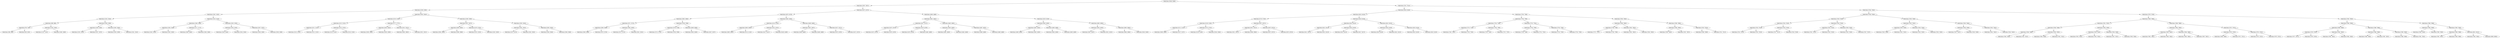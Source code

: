 digraph G{
530385233 [label="Node{data=[5048, 5048]}"]
530385233 -> 1516025374
1516025374 [label="Node{data=[3567, 3567]}"]
1516025374 -> 1223564199
1223564199 [label="Node{data=[2509, 2509]}"]
1223564199 -> 196100287
196100287 [label="Node{data=[1942, 1942]}"]
196100287 -> 2089813785
2089813785 [label="Node{data=[1934, 1934]}"]
2089813785 -> 1136894675
1136894675 [label="Node{data=[986, 986]}"]
1136894675 -> 2076748335
2076748335 [label="Node{data=[793, 793]}"]
2076748335 -> 1920251985
1920251985 [label="Node{data=[586, 586]}"]
2076748335 -> 237027785
237027785 [label="Node{data=[835, 835]}"]
1136894675 -> 1345007588
1345007588 [label="Node{data=[1264, 1264]}"]
1345007588 -> 1846312476
1846312476 [label="Node{data=[1191, 1191]}"]
1345007588 -> 971896252
971896252 [label="Node{data=[1669, 1669]}"]
2089813785 -> 835409345
835409345 [label="Node{data=[1938, 1938]}"]
835409345 -> 940967955
940967955 [label="Node{data=[1936, 1936]}"]
940967955 -> 904363411
904363411 [label="Node{data=[1935, 1935]}"]
940967955 -> 1676754566
1676754566 [label="Node{data=[1937, 1937]}"]
835409345 -> 150936164
150936164 [label="Node{data=[1940, 1940]}"]
150936164 -> 10604024
10604024 [label="Node{data=[1939, 1939]}"]
150936164 -> 237253530
237253530 [label="Node{data=[1941, 1941]}"]
196100287 -> 1682651606
1682651606 [label="Node{data=[2416, 2416]}"]
1682651606 -> 337060609
337060609 [label="Node{data=[1946, 1946]}"]
337060609 -> 441967222
441967222 [label="Node{data=[1944, 1944]}"]
441967222 -> 901818949
901818949 [label="Node{data=[1943, 1943]}"]
441967222 -> 142127266
142127266 [label="Node{data=[1945, 1945]}"]
337060609 -> 635078023
635078023 [label="Node{data=[2117, 2117]}"]
635078023 -> 12293912
12293912 [label="Node{data=[2085, 2085]}"]
635078023 -> 815368136
815368136 [label="Node{data=[2366, 2366]}"]
1682651606 -> 2099891417
2099891417 [label="Node{data=[2505, 2505]}"]
2099891417 -> 204380230
204380230 [label="Node{data=[2503, 2503]}"]
204380230 -> 1358024076
1358024076 [label="Node{data=[2444, 2444]}"]
204380230 -> 740997021
740997021 [label="Node{data=[2504, 2504]}"]
2099891417 -> 534178245
534178245 [label="Node{data=[2507, 2507]}"]
534178245 -> 1732423377
1732423377 [label="Node{data=[2506, 2506]}"]
534178245 -> 964792856
964792856 [label="Node{data=[2508, 2508]}"]
1223564199 -> 1089363178
1089363178 [label="Node{data=[2943, 2943]}"]
1089363178 -> 1759387123
1759387123 [label="Node{data=[2519, 2519]}"]
1759387123 -> 446169631
446169631 [label="Node{data=[2513, 2513]}"]
446169631 -> 800866822
800866822 [label="Node{data=[2511, 2511]}"]
800866822 -> 487014935
487014935 [label="Node{data=[2510, 2510]}"]
800866822 -> 95348161
95348161 [label="Node{data=[2512, 2512]}"]
446169631 -> 1610389393
1610389393 [label="Node{data=[2515, 2515]}"]
1610389393 -> 312300058
312300058 [label="Node{data=[2514, 2514]}"]
1610389393 -> 892190116
892190116 [label="Node{data=[2516, 2516]}"]
1759387123 -> 1205847597
1205847597 [label="Node{data=[2777, 2777]}"]
1205847597 -> 2091155800
2091155800 [label="Node{data=[2642, 2642]}"]
2091155800 -> 72421716
72421716 [label="Node{data=[2580, 2580]}"]
2091155800 -> 1548307687
1548307687 [label="Node{data=[2659, 2659]}"]
1205847597 -> 1704859629
1704859629 [label="Node{data=[2912, 2912]}"]
1704859629 -> 1038672967
1038672967 [label="Node{data=[2862, 2862]}"]
1704859629 -> 834636063
834636063 [label="Node{data=[2921, 2921]}"]
1089363178 -> 654820795
654820795 [label="Node{data=[3390, 3390]}"]
654820795 -> 842244041
842244041 [label="Node{data=[3027, 3027]}"]
842244041 -> 1216581396
1216581396 [label="Node{data=[2995, 2995]}"]
1216581396 -> 87621738
87621738 [label="Node{data=[2994, 2994]}"]
1216581396 -> 470431595
470431595 [label="Node{data=[2996, 2996]}"]
842244041 -> 845754100
845754100 [label="Node{data=[3276, 3276]}"]
845754100 -> 1724312706
1724312706 [label="Node{data=[3253, 3253]}"]
845754100 -> 724671072
724671072 [label="Node{data=[3283, 3283]}"]
654820795 -> 1724727554
1724727554 [label="Node{data=[3563, 3563]}"]
1724727554 -> 489217441
489217441 [label="Node{data=[3561, 3561]}"]
489217441 -> 1281069178
1281069178 [label="Node{data=[3475, 3475]}"]
489217441 -> 1797185803
1797185803 [label="Node{data=[3562, 3562]}"]
1724727554 -> 1742170171
1742170171 [label="Node{data=[3565, 3565]}"]
1742170171 -> 1019831477
1019831477 [label="Node{data=[3564, 3564]}"]
1742170171 -> 746715926
746715926 [label="Node{data=[3566, 3566]}"]
1516025374 -> 814432564
814432564 [label="Node{data=[4473, 4473]}"]
814432564 -> 1816228270
1816228270 [label="Node{data=[4070, 4070]}"]
1816228270 -> 467291231
467291231 [label="Node{data=[3683, 3683]}"]
467291231 -> 941641081
941641081 [label="Node{data=[3571, 3571]}"]
941641081 -> 1380460968
1380460968 [label="Node{data=[3569, 3569]}"]
1380460968 -> 895745614
895745614 [label="Node{data=[3568, 3568]}"]
1380460968 -> 2090005513
2090005513 [label="Node{data=[3570, 3570]}"]
941641081 -> 1189295463
1189295463 [label="Node{data=[3602, 3602]}"]
1189295463 -> 1433751930
1433751930 [label="Node{data=[3572, 3572]}"]
1189295463 -> 2144228372
2144228372 [label="Node{data=[3631, 3631]}"]
467291231 -> 337102168
337102168 [label="Node{data=[3788, 3788]}"]
337102168 -> 1258324656
1258324656 [label="Node{data=[3738, 3738]}"]
1258324656 -> 880931883
880931883 [label="Node{data=[3723, 3723]}"]
1258324656 -> 962750555
962750555 [label="Node{data=[3768, 3768]}"]
337102168 -> 334841642
334841642 [label="Node{data=[4008, 4008]}"]
334841642 -> 1554993894
1554993894 [label="Node{data=[3826, 3826]}"]
334841642 -> 1739904500
1739904500 [label="Node{data=[4037, 4037]}"]
1816228270 -> 1295927785
1295927785 [label="Node{data=[4465, 4465]}"]
1295927785 -> 1951107955
1951107955 [label="Node{data=[4154, 4154]}"]
1951107955 -> 1381359486
1381359486 [label="Node{data=[4093, 4093]}"]
1381359486 -> 328186805
328186805 [label="Node{data=[4085, 4085]}"]
1381359486 -> 750901548
750901548 [label="Node{data=[4114, 4114]}"]
1951107955 -> 83480532
83480532 [label="Node{data=[4415, 4415]}"]
83480532 -> 2024496666
2024496666 [label="Node{data=[4411, 4411]}"]
83480532 -> 370610345
370610345 [label="Node{data=[4438, 4438]}"]
1295927785 -> 884847614
884847614 [label="Node{data=[4469, 4469]}"]
884847614 -> 2121293266
2121293266 [label="Node{data=[4467, 4467]}"]
2121293266 -> 1544128392
1544128392 [label="Node{data=[4466, 4466]}"]
2121293266 -> 1924482808
1924482808 [label="Node{data=[4468, 4468]}"]
884847614 -> 726542611
726542611 [label="Node{data=[4471, 4471]}"]
726542611 -> 1462529893
1462529893 [label="Node{data=[4470, 4470]}"]
726542611 -> 1191811023
1191811023 [label="Node{data=[4472, 4472]}"]
814432564 -> 525572944
525572944 [label="Node{data=[4489, 4489]}"]
525572944 -> 1167015704
1167015704 [label="Node{data=[4481, 4481]}"]
1167015704 -> 1911302027
1911302027 [label="Node{data=[4477, 4477]}"]
1911302027 -> 2052092310
2052092310 [label="Node{data=[4475, 4475]}"]
2052092310 -> 2044390551
2044390551 [label="Node{data=[4474, 4474]}"]
2052092310 -> 1167158091
1167158091 [label="Node{data=[4476, 4476]}"]
1911302027 -> 1431424013
1431424013 [label="Node{data=[4479, 4479]}"]
1431424013 -> 745855984
745855984 [label="Node{data=[4478, 4478]}"]
1431424013 -> 40117437
40117437 [label="Node{data=[4480, 4480]}"]
1167015704 -> 1281481865
1281481865 [label="Node{data=[4485, 4485]}"]
1281481865 -> 395006124
395006124 [label="Node{data=[4483, 4483]}"]
395006124 -> 489333494
489333494 [label="Node{data=[4482, 4482]}"]
395006124 -> 1044917282
1044917282 [label="Node{data=[4484, 4484]}"]
1281481865 -> 2081372918
2081372918 [label="Node{data=[4487, 4487]}"]
2081372918 -> 827071467
827071467 [label="Node{data=[4486, 4486]}"]
2081372918 -> 2033787430
2033787430 [label="Node{data=[4488, 4488]}"]
525572944 -> 107948063
107948063 [label="Node{data=[4529, 4529]}"]
107948063 -> 53635758
53635758 [label="Node{data=[4493, 4493]}"]
53635758 -> 1383119456
1383119456 [label="Node{data=[4491, 4491]}"]
1383119456 -> 1651022362
1651022362 [label="Node{data=[4490, 4490]}"]
1383119456 -> 498629016
498629016 [label="Node{data=[4492, 4492]}"]
53635758 -> 223283099
223283099 [label="Node{data=[4496, 4496]}"]
223283099 -> 1522208744
1522208744 [label="Node{data=[4494, 4494]}"]
223283099 -> 2091247343
2091247343 [label="Node{data=[4499, 4499]}"]
107948063 -> 571417690
571417690 [label="Node{data=[4963, 4963]}"]
571417690 -> 1468636255
1468636255 [label="Node{data=[4835, 4835]}"]
1468636255 -> 1431248137
1431248137 [label="Node{data=[4587, 4587]}"]
1468636255 -> 109976529
109976529 [label="Node{data=[4912, 4912]}"]
571417690 -> 1568195246
1568195246 [label="Node{data=[4965, 4965]}"]
1568195246 -> 1174984250
1174984250 [label="Node{data=[4964, 4964]}"]
1568195246 -> 1803697319
1803697319 [label="Node{data=[5040, 5040]}"]
530385233 -> 497345173
497345173 [label="Node{data=[7812, 7812]}"]
497345173 -> 114437693
114437693 [label="Node{data=[6426, 6426]}"]
114437693 -> 116097499
116097499 [label="Node{data=[6410, 6410]}"]
116097499 -> 2088166053
2088166053 [label="Node{data=[5720, 5720]}"]
2088166053 -> 1182533620
1182533620 [label="Node{data=[5228, 5228]}"]
1182533620 -> 1372089024
1372089024 [label="Node{data=[5121, 5121]}"]
1372089024 -> 192404603
192404603 [label="Node{data=[5089, 5089]}"]
1372089024 -> 1079997562
1079997562 [label="Node{data=[5227, 5227]}"]
1182533620 -> 1723504674
1723504674 [label="Node{data=[5274, 5274]}"]
1723504674 -> 1949724767
1949724767 [label="Node{data=[5229, 5229]}"]
1723504674 -> 1092091558
1092091558 [label="Node{data=[5564, 5564]}"]
2088166053 -> 2052107866
2052107866 [label="Node{data=[6071, 6071]}"]
2052107866 -> 1209615034
1209615034 [label="Node{data=[5911, 5911]}"]
1209615034 -> 267020142
267020142 [label="Node{data=[5811, 5811]}"]
1209615034 -> 1911970555
1911970555 [label="Node{data=[5984, 5984]}"]
2052107866 -> 246089953
246089953 [label="Node{data=[6073, 6073]}"]
246089953 -> 212178716
212178716 [label="Node{data=[6072, 6072]}"]
246089953 -> 1353208049
1353208049 [label="Node{data=[6074, 6074]}"]
116097499 -> 323676573
323676573 [label="Node{data=[6418, 6418]}"]
323676573 -> 1173358357
1173358357 [label="Node{data=[6414, 6414]}"]
1173358357 -> 1707959744
1707959744 [label="Node{data=[6412, 6412]}"]
1707959744 -> 2003869264
2003869264 [label="Node{data=[6411, 6411]}"]
1707959744 -> 858949410
858949410 [label="Node{data=[6413, 6413]}"]
1173358357 -> 1983903486
1983903486 [label="Node{data=[6416, 6416]}"]
1983903486 -> 2027060892
2027060892 [label="Node{data=[6415, 6415]}"]
1983903486 -> 186904008
186904008 [label="Node{data=[6417, 6417]}"]
323676573 -> 739209241
739209241 [label="Node{data=[6422, 6422]}"]
739209241 -> 621738848
621738848 [label="Node{data=[6420, 6420]}"]
621738848 -> 1321424835
1321424835 [label="Node{data=[6419, 6419]}"]
621738848 -> 1520090750
1520090750 [label="Node{data=[6421, 6421]}"]
739209241 -> 222462604
222462604 [label="Node{data=[6424, 6424]}"]
222462604 -> 1598401983
1598401983 [label="Node{data=[6423, 6423]}"]
222462604 -> 191661275
191661275 [label="Node{data=[6425, 6425]}"]
114437693 -> 76198534
76198534 [label="Node{data=[7796, 7796]}"]
76198534 -> 499451513
499451513 [label="Node{data=[7788, 7788]}"]
499451513 -> 1864333355
1864333355 [label="Node{data=[7784, 7784]}"]
1864333355 -> 12219215
12219215 [label="Node{data=[7725, 7725]}"]
12219215 -> 1375072092
1375072092 [label="Node{data=[7491, 7491]}"]
12219215 -> 1681317333
1681317333 [label="Node{data=[7783, 7783]}"]
1864333355 -> 1895575384
1895575384 [label="Node{data=[7786, 7786]}"]
1895575384 -> 588188163
588188163 [label="Node{data=[7785, 7785]}"]
1895575384 -> 1568579121
1568579121 [label="Node{data=[7787, 7787]}"]
499451513 -> 259274814
259274814 [label="Node{data=[7792, 7792]}"]
259274814 -> 509821031
509821031 [label="Node{data=[7790, 7790]}"]
509821031 -> 1172770490
1172770490 [label="Node{data=[7789, 7789]}"]
509821031 -> 1824624417
1824624417 [label="Node{data=[7791, 7791]}"]
259274814 -> 1113259855
1113259855 [label="Node{data=[7794, 7794]}"]
1113259855 -> 1178529563
1178529563 [label="Node{data=[7793, 7793]}"]
1113259855 -> 995208120
995208120 [label="Node{data=[7795, 7795]}"]
76198534 -> 1535738740
1535738740 [label="Node{data=[7804, 7804]}"]
1535738740 -> 1320992717
1320992717 [label="Node{data=[7800, 7800]}"]
1320992717 -> 2135672630
2135672630 [label="Node{data=[7798, 7798]}"]
2135672630 -> 1232191244
1232191244 [label="Node{data=[7797, 7797]}"]
2135672630 -> 1584666485
1584666485 [label="Node{data=[7799, 7799]}"]
1320992717 -> 1973258657
1973258657 [label="Node{data=[7802, 7802]}"]
1973258657 -> 1414435411
1414435411 [label="Node{data=[7801, 7801]}"]
1973258657 -> 277073417
277073417 [label="Node{data=[7803, 7803]}"]
1535738740 -> 1857207507
1857207507 [label="Node{data=[7808, 7808]}"]
1857207507 -> 2004611109
2004611109 [label="Node{data=[7806, 7806]}"]
2004611109 -> 1468479635
1468479635 [label="Node{data=[7805, 7805]}"]
2004611109 -> 1501190124
1501190124 [label="Node{data=[7807, 7807]}"]
1857207507 -> 576011316
576011316 [label="Node{data=[7810, 7810]}"]
576011316 -> 176622211
176622211 [label="Node{data=[7809, 7809]}"]
576011316 -> 1680537824
1680537824 [label="Node{data=[7811, 7811]}"]
497345173 -> 1877214910
1877214910 [label="Node{data=[7844, 7844]}"]
1877214910 -> 1683694570
1683694570 [label="Node{data=[7828, 7828]}"]
1683694570 -> 1446702832
1446702832 [label="Node{data=[7820, 7820]}"]
1446702832 -> 1709498671
1709498671 [label="Node{data=[7816, 7816]}"]
1709498671 -> 712694491
712694491 [label="Node{data=[7814, 7814]}"]
712694491 -> 394524685
394524685 [label="Node{data=[7813, 7813]}"]
712694491 -> 382720355
382720355 [label="Node{data=[7815, 7815]}"]
1709498671 -> 1424011020
1424011020 [label="Node{data=[7818, 7818]}"]
1424011020 -> 674241353
674241353 [label="Node{data=[7817, 7817]}"]
1424011020 -> 544988626
544988626 [label="Node{data=[7819, 7819]}"]
1446702832 -> 1209470079
1209470079 [label="Node{data=[7824, 7824]}"]
1209470079 -> 425607870
425607870 [label="Node{data=[7822, 7822]}"]
425607870 -> 832370831
832370831 [label="Node{data=[7821, 7821]}"]
425607870 -> 1333208611
1333208611 [label="Node{data=[7823, 7823]}"]
1209470079 -> 1064546118
1064546118 [label="Node{data=[7826, 7826]}"]
1064546118 -> 1423135140
1423135140 [label="Node{data=[7825, 7825]}"]
1064546118 -> 39686961
39686961 [label="Node{data=[7827, 7827]}"]
1683694570 -> 1961749351
1961749351 [label="Node{data=[7836, 7836]}"]
1961749351 -> 1447453475
1447453475 [label="Node{data=[7832, 7832]}"]
1447453475 -> 408307262
408307262 [label="Node{data=[7830, 7830]}"]
408307262 -> 1987877406
1987877406 [label="Node{data=[7829, 7829]}"]
408307262 -> 1834082661
1834082661 [label="Node{data=[7831, 7831]}"]
1447453475 -> 141281431
141281431 [label="Node{data=[7834, 7834]}"]
141281431 -> 581310482
581310482 [label="Node{data=[7833, 7833]}"]
141281431 -> 806930994
806930994 [label="Node{data=[7835, 7835]}"]
1961749351 -> 1386237853
1386237853 [label="Node{data=[7840, 7840]}"]
1386237853 -> 81336878
81336878 [label="Node{data=[7838, 7838]}"]
81336878 -> 372110383
372110383 [label="Node{data=[7837, 7837]}"]
81336878 -> 1611855234
1611855234 [label="Node{data=[7839, 7839]}"]
1386237853 -> 815698618
815698618 [label="Node{data=[7842, 7842]}"]
815698618 -> 2086332141
2086332141 [label="Node{data=[7841, 7841]}"]
815698618 -> 87026117
87026117 [label="Node{data=[7843, 7843]}"]
1877214910 -> 1927717383
1927717383 [label="Node{data=[7876, 7876]}"]
1927717383 -> 917108131
917108131 [label="Node{data=[7860, 7860]}"]
917108131 -> 493813781
493813781 [label="Node{data=[7852, 7852]}"]
493813781 -> 1744085948
1744085948 [label="Node{data=[7848, 7848]}"]
1744085948 -> 549835743
549835743 [label="Node{data=[7846, 7846]}"]
549835743 -> 1496858249
1496858249 [label="Node{data=[7845, 7845]}"]
549835743 -> 1009967635
1009967635 [label="Node{data=[7847, 7847]}"]
1744085948 -> 2123980650
2123980650 [label="Node{data=[7850, 7850]}"]
2123980650 -> 1892429901
1892429901 [label="Node{data=[7849, 7849]}"]
2123980650 -> 1746441387
1746441387 [label="Node{data=[7851, 7851]}"]
493813781 -> 1125241281
1125241281 [label="Node{data=[7856, 7856]}"]
1125241281 -> 2001183942
2001183942 [label="Node{data=[7854, 7854]}"]
2001183942 -> 1721281595
1721281595 [label="Node{data=[7853, 7853]}"]
2001183942 -> 1242157455
1242157455 [label="Node{data=[7855, 7855]}"]
1125241281 -> 131833558
131833558 [label="Node{data=[7858, 7858]}"]
131833558 -> 1299213183
1299213183 [label="Node{data=[7857, 7857]}"]
131833558 -> 1848311710
1848311710 [label="Node{data=[7859, 7859]}"]
917108131 -> 1789648509
1789648509 [label="Node{data=[7868, 7868]}"]
1789648509 -> 828231888
828231888 [label="Node{data=[7864, 7864]}"]
828231888 -> 2134408727
2134408727 [label="Node{data=[7862, 7862]}"]
2134408727 -> 1188542561
1188542561 [label="Node{data=[7861, 7861]}"]
2134408727 -> 1924910832
1924910832 [label="Node{data=[7863, 7863]}"]
828231888 -> 759126823
759126823 [label="Node{data=[7866, 7866]}"]
759126823 -> 298532945
298532945 [label="Node{data=[7865, 7865]}"]
759126823 -> 1789195961
1789195961 [label="Node{data=[7867, 7867]}"]
1789648509 -> 1178888531
1178888531 [label="Node{data=[7872, 7872]}"]
1178888531 -> 301331679
301331679 [label="Node{data=[7870, 7870]}"]
301331679 -> 1526196088
1526196088 [label="Node{data=[7869, 7869]}"]
301331679 -> 388744097
388744097 [label="Node{data=[7871, 7871]}"]
1178888531 -> 1925197542
1925197542 [label="Node{data=[7874, 7874]}"]
1925197542 -> 1286438765
1286438765 [label="Node{data=[7873, 7873]}"]
1925197542 -> 696556967
696556967 [label="Node{data=[7875, 7875]}"]
1927717383 -> 1618703869
1618703869 [label="Node{data=[7892, 7892]}"]
1618703869 -> 331337738
331337738 [label="Node{data=[7884, 7884]}"]
331337738 -> 885953287
885953287 [label="Node{data=[7880, 7880]}"]
885953287 -> 959076764
959076764 [label="Node{data=[7878, 7878]}"]
959076764 -> 38078425
38078425 [label="Node{data=[7877, 7877]}"]
959076764 -> 1872214043
1872214043 [label="Node{data=[7879, 7879]}"]
885953287 -> 797005893
797005893 [label="Node{data=[7882, 7882]}"]
797005893 -> 1150030480
1150030480 [label="Node{data=[7881, 7881]}"]
797005893 -> 1860021783
1860021783 [label="Node{data=[7883, 7883]}"]
331337738 -> 1020826807
1020826807 [label="Node{data=[7888, 7888]}"]
1020826807 -> 423534617
423534617 [label="Node{data=[7886, 7886]}"]
423534617 -> 1023555900
1023555900 [label="Node{data=[7885, 7885]}"]
423534617 -> 1043109277
1043109277 [label="Node{data=[7887, 7887]}"]
1020826807 -> 1185530819
1185530819 [label="Node{data=[7890, 7890]}"]
1185530819 -> 721128807
721128807 [label="Node{data=[7889, 7889]}"]
1185530819 -> 110922461
110922461 [label="Node{data=[7891, 7891]}"]
1618703869 -> 1548122094
1548122094 [label="Node{data=[7896, 7896]}"]
1548122094 -> 1417220222
1417220222 [label="Node{data=[7894, 7894]}"]
1417220222 -> 580857635
580857635 [label="Node{data=[7893, 7893]}"]
1417220222 -> 1085772751
1085772751 [label="Node{data=[7895, 7895]}"]
1548122094 -> 790717744
790717744 [label="Node{data=[7900, 7900]}"]
790717744 -> 868710986
868710986 [label="Node{data=[7898, 7898]}"]
868710986 -> 1752870182
1752870182 [label="Node{data=[7897, 7897]}"]
868710986 -> 347038221
347038221 [label="Node{data=[7899, 7899]}"]
790717744 -> 813931853
813931853 [label="Node{data=[8021, 8021]}"]
813931853 -> 949924925
949924925 [label="Node{data=[7965, 7965]}"]
813931853 -> 87043477
87043477 [label="Node{data=[8085, 8085]}"]
}
